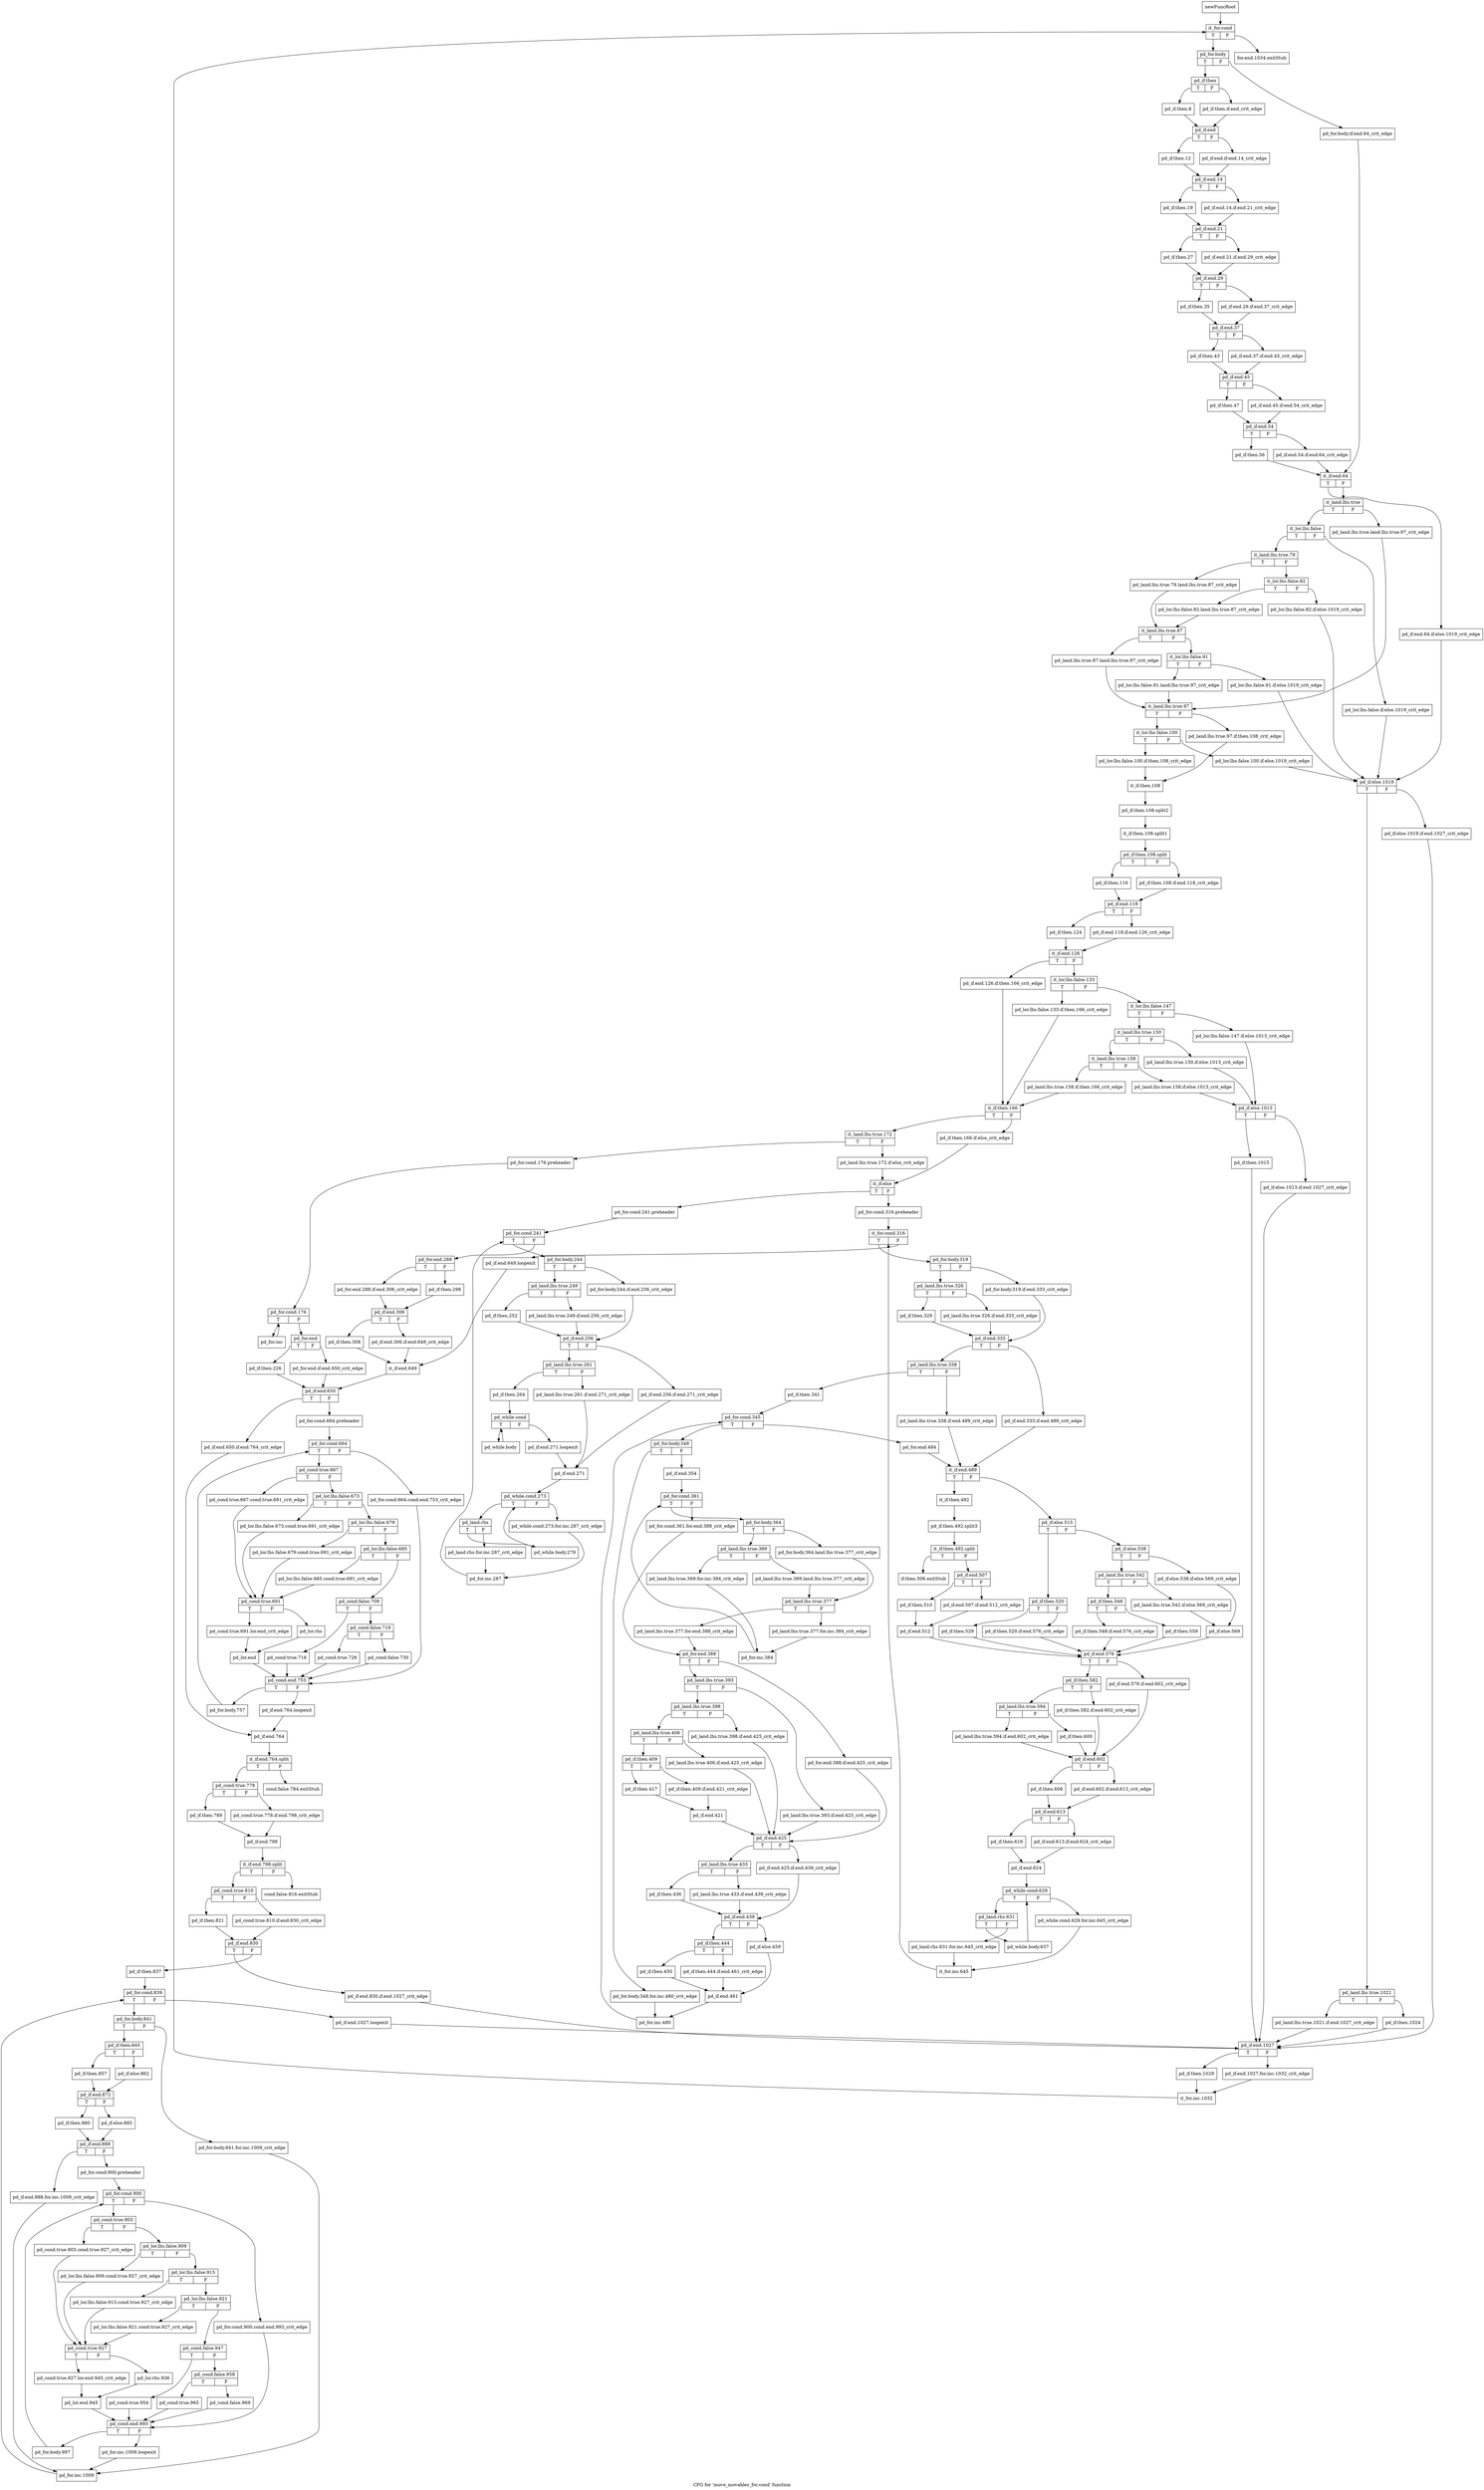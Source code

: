 digraph "CFG for 'move_movables_for.cond' function" {
	label="CFG for 'move_movables_for.cond' function";

	Node0xb57a230 [shape=record,label="{newFuncRoot}"];
	Node0xb57a230 -> Node0xb57d220;
	Node0xb57d0e0 [shape=record,label="{for.end.1034.exitStub}"];
	Node0xb57d130 [shape=record,label="{if.then.506.exitStub}"];
	Node0xb57d180 [shape=record,label="{cond.false.784.exitStub}"];
	Node0xb57d1d0 [shape=record,label="{cond.false.816.exitStub}"];
	Node0xb57d220 [shape=record,label="{it_for.cond|{<s0>T|<s1>F}}"];
	Node0xb57d220:s0 -> Node0xb57d270;
	Node0xb57d220:s1 -> Node0xb57d0e0;
	Node0xb57d270 [shape=record,label="{pd_for.body|{<s0>T|<s1>F}}"];
	Node0xb57d270:s0 -> Node0xb57d310;
	Node0xb57d270:s1 -> Node0xb57d2c0;
	Node0xb57d2c0 [shape=record,label="{pd_for.body.if.end.64_crit_edge}"];
	Node0xb57d2c0 -> Node0xb57da90;
	Node0xb57d310 [shape=record,label="{pd_if.then|{<s0>T|<s1>F}}"];
	Node0xb57d310:s0 -> Node0xb57d3b0;
	Node0xb57d310:s1 -> Node0xb57d360;
	Node0xb57d360 [shape=record,label="{pd_if.then.if.end_crit_edge}"];
	Node0xb57d360 -> Node0xb57d400;
	Node0xb57d3b0 [shape=record,label="{pd_if.then.8}"];
	Node0xb57d3b0 -> Node0xb57d400;
	Node0xb57d400 [shape=record,label="{pd_if.end|{<s0>T|<s1>F}}"];
	Node0xb57d400:s0 -> Node0xb57d4a0;
	Node0xb57d400:s1 -> Node0xb57d450;
	Node0xb57d450 [shape=record,label="{pd_if.end.if.end.14_crit_edge}"];
	Node0xb57d450 -> Node0xb57d4f0;
	Node0xb57d4a0 [shape=record,label="{pd_if.then.12}"];
	Node0xb57d4a0 -> Node0xb57d4f0;
	Node0xb57d4f0 [shape=record,label="{pd_if.end.14|{<s0>T|<s1>F}}"];
	Node0xb57d4f0:s0 -> Node0xb57d590;
	Node0xb57d4f0:s1 -> Node0xb57d540;
	Node0xb57d540 [shape=record,label="{pd_if.end.14.if.end.21_crit_edge}"];
	Node0xb57d540 -> Node0xb57d5e0;
	Node0xb57d590 [shape=record,label="{pd_if.then.19}"];
	Node0xb57d590 -> Node0xb57d5e0;
	Node0xb57d5e0 [shape=record,label="{pd_if.end.21|{<s0>T|<s1>F}}"];
	Node0xb57d5e0:s0 -> Node0xb57d680;
	Node0xb57d5e0:s1 -> Node0xb57d630;
	Node0xb57d630 [shape=record,label="{pd_if.end.21.if.end.29_crit_edge}"];
	Node0xb57d630 -> Node0xb57d6d0;
	Node0xb57d680 [shape=record,label="{pd_if.then.27}"];
	Node0xb57d680 -> Node0xb57d6d0;
	Node0xb57d6d0 [shape=record,label="{pd_if.end.29|{<s0>T|<s1>F}}"];
	Node0xb57d6d0:s0 -> Node0xb57d770;
	Node0xb57d6d0:s1 -> Node0xb57d720;
	Node0xb57d720 [shape=record,label="{pd_if.end.29.if.end.37_crit_edge}"];
	Node0xb57d720 -> Node0xb57d7c0;
	Node0xb57d770 [shape=record,label="{pd_if.then.35}"];
	Node0xb57d770 -> Node0xb57d7c0;
	Node0xb57d7c0 [shape=record,label="{pd_if.end.37|{<s0>T|<s1>F}}"];
	Node0xb57d7c0:s0 -> Node0xb57d860;
	Node0xb57d7c0:s1 -> Node0xb57d810;
	Node0xb57d810 [shape=record,label="{pd_if.end.37.if.end.45_crit_edge}"];
	Node0xb57d810 -> Node0xb57d8b0;
	Node0xb57d860 [shape=record,label="{pd_if.then.43}"];
	Node0xb57d860 -> Node0xb57d8b0;
	Node0xb57d8b0 [shape=record,label="{pd_if.end.45|{<s0>T|<s1>F}}"];
	Node0xb57d8b0:s0 -> Node0xb57d950;
	Node0xb57d8b0:s1 -> Node0xb57d900;
	Node0xb57d900 [shape=record,label="{pd_if.end.45.if.end.54_crit_edge}"];
	Node0xb57d900 -> Node0xb57d9a0;
	Node0xb57d950 [shape=record,label="{pd_if.then.47}"];
	Node0xb57d950 -> Node0xb57d9a0;
	Node0xb57d9a0 [shape=record,label="{pd_if.end.54|{<s0>T|<s1>F}}"];
	Node0xb57d9a0:s0 -> Node0xb57da40;
	Node0xb57d9a0:s1 -> Node0xb57d9f0;
	Node0xb57d9f0 [shape=record,label="{pd_if.end.54.if.end.64_crit_edge}"];
	Node0xb57d9f0 -> Node0xb57da90;
	Node0xb57da40 [shape=record,label="{pd_if.then.56}"];
	Node0xb57da40 -> Node0xb57da90;
	Node0xb57da90 [shape=record,label="{it_if.end.64|{<s0>T|<s1>F}}"];
	Node0xb57da90:s0 -> Node0xb582680;
	Node0xb57da90:s1 -> Node0xb57dae0;
	Node0xb57dae0 [shape=record,label="{it_land.lhs.true|{<s0>T|<s1>F}}"];
	Node0xb57dae0:s0 -> Node0xb57db80;
	Node0xb57dae0:s1 -> Node0xb57db30;
	Node0xb57db30 [shape=record,label="{pd_land.lhs.true.land.lhs.true.97_crit_edge}"];
	Node0xb57db30 -> Node0xb57df40;
	Node0xb57db80 [shape=record,label="{it_lor.lhs.false|{<s0>T|<s1>F}}"];
	Node0xb57db80:s0 -> Node0xb57dc20;
	Node0xb57db80:s1 -> Node0xb57dbd0;
	Node0xb57dbd0 [shape=record,label="{pd_lor.lhs.false.if.else.1019_crit_edge}"];
	Node0xb57dbd0 -> Node0xb5826d0;
	Node0xb57dc20 [shape=record,label="{it_land.lhs.true.79|{<s0>T|<s1>F}}"];
	Node0xb57dc20:s0 -> Node0xb57dd60;
	Node0xb57dc20:s1 -> Node0xb57dc70;
	Node0xb57dc70 [shape=record,label="{it_lor.lhs.false.82|{<s0>T|<s1>F}}"];
	Node0xb57dc70:s0 -> Node0xb57dd10;
	Node0xb57dc70:s1 -> Node0xb57dcc0;
	Node0xb57dcc0 [shape=record,label="{pd_lor.lhs.false.82.if.else.1019_crit_edge}"];
	Node0xb57dcc0 -> Node0xb5826d0;
	Node0xb57dd10 [shape=record,label="{pd_lor.lhs.false.82.land.lhs.true.87_crit_edge}"];
	Node0xb57dd10 -> Node0xb57ddb0;
	Node0xb57dd60 [shape=record,label="{pd_land.lhs.true.79.land.lhs.true.87_crit_edge}"];
	Node0xb57dd60 -> Node0xb57ddb0;
	Node0xb57ddb0 [shape=record,label="{it_land.lhs.true.87|{<s0>T|<s1>F}}"];
	Node0xb57ddb0:s0 -> Node0xb57def0;
	Node0xb57ddb0:s1 -> Node0xb57de00;
	Node0xb57de00 [shape=record,label="{it_lor.lhs.false.91|{<s0>T|<s1>F}}"];
	Node0xb57de00:s0 -> Node0xb57dea0;
	Node0xb57de00:s1 -> Node0xb57de50;
	Node0xb57de50 [shape=record,label="{pd_lor.lhs.false.91.if.else.1019_crit_edge}"];
	Node0xb57de50 -> Node0xb5826d0;
	Node0xb57dea0 [shape=record,label="{pd_lor.lhs.false.91.land.lhs.true.97_crit_edge}"];
	Node0xb57dea0 -> Node0xb57df40;
	Node0xb57def0 [shape=record,label="{pd_land.lhs.true.87.land.lhs.true.97_crit_edge}"];
	Node0xb57def0 -> Node0xb57df40;
	Node0xb57df40 [shape=record,label="{it_land.lhs.true.97|{<s0>T|<s1>F}}"];
	Node0xb57df40:s0 -> Node0xb57dfe0;
	Node0xb57df40:s1 -> Node0xb57df90;
	Node0xb57df90 [shape=record,label="{pd_land.lhs.true.97.if.then.108_crit_edge}"];
	Node0xb57df90 -> Node0xb57e0d0;
	Node0xb57dfe0 [shape=record,label="{it_lor.lhs.false.100|{<s0>T|<s1>F}}"];
	Node0xb57dfe0:s0 -> Node0xb57e080;
	Node0xb57dfe0:s1 -> Node0xb57e030;
	Node0xb57e030 [shape=record,label="{pd_lor.lhs.false.100.if.else.1019_crit_edge}"];
	Node0xb57e030 -> Node0xb5826d0;
	Node0xb57e080 [shape=record,label="{pd_lor.lhs.false.100.if.then.108_crit_edge}"];
	Node0xb57e080 -> Node0xb57e0d0;
	Node0xb57e0d0 [shape=record,label="{it_if.then.108}"];
	Node0xb57e0d0 -> Node0xf9f3f00;
	Node0xf9f3f00 [shape=record,label="{pd_if.then.108.split2}"];
	Node0xf9f3f00 -> Node0xf9f38e0;
	Node0xf9f38e0 [shape=record,label="{it_if.then.108.split1}"];
	Node0xf9f38e0 -> Node0xf9f9280;
	Node0xf9f9280 [shape=record,label="{pd_if.then.108.split|{<s0>T|<s1>F}}"];
	Node0xf9f9280:s0 -> Node0xb57e170;
	Node0xf9f9280:s1 -> Node0xb57e120;
	Node0xb57e120 [shape=record,label="{pd_if.then.108.if.end.118_crit_edge}"];
	Node0xb57e120 -> Node0xb57e1c0;
	Node0xb57e170 [shape=record,label="{pd_if.then.116}"];
	Node0xb57e170 -> Node0xb57e1c0;
	Node0xb57e1c0 [shape=record,label="{pd_if.end.118|{<s0>T|<s1>F}}"];
	Node0xb57e1c0:s0 -> Node0xb57e260;
	Node0xb57e1c0:s1 -> Node0xb57e210;
	Node0xb57e210 [shape=record,label="{pd_if.end.118.if.end.126_crit_edge}"];
	Node0xb57e210 -> Node0xb57e2b0;
	Node0xb57e260 [shape=record,label="{pd_if.then.124}"];
	Node0xb57e260 -> Node0xb57e2b0;
	Node0xb57e2b0 [shape=record,label="{it_if.end.126|{<s0>T|<s1>F}}"];
	Node0xb57e2b0:s0 -> Node0xb57e6c0;
	Node0xb57e2b0:s1 -> Node0xb57e300;
	Node0xb57e300 [shape=record,label="{it_lor.lhs.false.133|{<s0>T|<s1>F}}"];
	Node0xb57e300:s0 -> Node0xb57e670;
	Node0xb57e300:s1 -> Node0xb57e350;
	Node0xb57e350 [shape=record,label="{it_lor.lhs.false.147|{<s0>T|<s1>F}}"];
	Node0xb57e350:s0 -> Node0xb57e3f0;
	Node0xb57e350:s1 -> Node0xb57e3a0;
	Node0xb57e3a0 [shape=record,label="{pd_lor.lhs.false.147.if.else.1013_crit_edge}"];
	Node0xb57e3a0 -> Node0xb57e530;
	Node0xb57e3f0 [shape=record,label="{it_land.lhs.true.150|{<s0>T|<s1>F}}"];
	Node0xb57e3f0:s0 -> Node0xb57e490;
	Node0xb57e3f0:s1 -> Node0xb57e440;
	Node0xb57e440 [shape=record,label="{pd_land.lhs.true.150.if.else.1013_crit_edge}"];
	Node0xb57e440 -> Node0xb57e530;
	Node0xb57e490 [shape=record,label="{it_land.lhs.true.158|{<s0>T|<s1>F}}"];
	Node0xb57e490:s0 -> Node0xb57e620;
	Node0xb57e490:s1 -> Node0xb57e4e0;
	Node0xb57e4e0 [shape=record,label="{pd_land.lhs.true.158.if.else.1013_crit_edge}"];
	Node0xb57e4e0 -> Node0xb57e530;
	Node0xb57e530 [shape=record,label="{pd_if.else.1013|{<s0>T|<s1>F}}"];
	Node0xb57e530:s0 -> Node0xb57e5d0;
	Node0xb57e530:s1 -> Node0xb57e580;
	Node0xb57e580 [shape=record,label="{pd_if.else.1013.if.end.1027_crit_edge}"];
	Node0xb57e580 -> Node0xb582860;
	Node0xb57e5d0 [shape=record,label="{pd_if.then.1015}"];
	Node0xb57e5d0 -> Node0xb582860;
	Node0xb57e620 [shape=record,label="{pd_land.lhs.true.158.if.then.166_crit_edge}"];
	Node0xb57e620 -> Node0xb57e710;
	Node0xb57e670 [shape=record,label="{pd_lor.lhs.false.133.if.then.166_crit_edge}"];
	Node0xb57e670 -> Node0xb57e710;
	Node0xb57e6c0 [shape=record,label="{pd_if.end.126.if.then.166_crit_edge}"];
	Node0xb57e6c0 -> Node0xb57e710;
	Node0xb57e710 [shape=record,label="{it_if.then.166|{<s0>T|<s1>F}}"];
	Node0xb57e710:s0 -> Node0xb57e7b0;
	Node0xb57e710:s1 -> Node0xb57e760;
	Node0xb57e760 [shape=record,label="{pd_if.then.166.if.else_crit_edge}"];
	Node0xb57e760 -> Node0xb57e850;
	Node0xb57e7b0 [shape=record,label="{it_land.lhs.true.172|{<s0>T|<s1>F}}"];
	Node0xb57e7b0:s0 -> Node0xb580e20;
	Node0xb57e7b0:s1 -> Node0xb57e800;
	Node0xb57e800 [shape=record,label="{pd_land.lhs.true.172.if.else_crit_edge}"];
	Node0xb57e800 -> Node0xb57e850;
	Node0xb57e850 [shape=record,label="{it_if.else|{<s0>T|<s1>F}}"];
	Node0xb57e850:s0 -> Node0xb580510;
	Node0xb57e850:s1 -> Node0xb57e8a0;
	Node0xb57e8a0 [shape=record,label="{pd_for.cond.316.preheader}"];
	Node0xb57e8a0 -> Node0xb57e8f0;
	Node0xb57e8f0 [shape=record,label="{it_for.cond.316|{<s0>T|<s1>F}}"];
	Node0xb57e8f0:s0 -> Node0xb57e990;
	Node0xb57e8f0:s1 -> Node0xb57e940;
	Node0xb57e940 [shape=record,label="{pd_if.end.649.loopexit}"];
	Node0xb57e940 -> Node0xb580790;
	Node0xb57e990 [shape=record,label="{pd_for.body.319|{<s0>T|<s1>F}}"];
	Node0xb57e990:s0 -> Node0xb57ea30;
	Node0xb57e990:s1 -> Node0xb57e9e0;
	Node0xb57e9e0 [shape=record,label="{pd_for.body.319.if.end.333_crit_edge}"];
	Node0xb57e9e0 -> Node0xb57eb20;
	Node0xb57ea30 [shape=record,label="{pd_land.lhs.true.326|{<s0>T|<s1>F}}"];
	Node0xb57ea30:s0 -> Node0xb57ead0;
	Node0xb57ea30:s1 -> Node0xb57ea80;
	Node0xb57ea80 [shape=record,label="{pd_land.lhs.true.326.if.end.333_crit_edge}"];
	Node0xb57ea80 -> Node0xb57eb20;
	Node0xb57ead0 [shape=record,label="{pd_if.then.329}"];
	Node0xb57ead0 -> Node0xb57eb20;
	Node0xb57eb20 [shape=record,label="{pd_if.end.333|{<s0>T|<s1>F}}"];
	Node0xb57eb20:s0 -> Node0xb57ebc0;
	Node0xb57eb20:s1 -> Node0xb57eb70;
	Node0xb57eb70 [shape=record,label="{pd_if.end.333.if.end.489_crit_edge}"];
	Node0xb57eb70 -> Node0xb57ed50;
	Node0xb57ebc0 [shape=record,label="{pd_land.lhs.true.338|{<s0>T|<s1>F}}"];
	Node0xb57ebc0:s0 -> Node0xb57ec60;
	Node0xb57ebc0:s1 -> Node0xb57ec10;
	Node0xb57ec10 [shape=record,label="{pd_land.lhs.true.338.if.end.489_crit_edge}"];
	Node0xb57ec10 -> Node0xb57ed50;
	Node0xb57ec60 [shape=record,label="{pd_if.then.341}"];
	Node0xb57ec60 -> Node0xb57ecb0;
	Node0xb57ecb0 [shape=record,label="{pd_for.cond.345|{<s0>T|<s1>F}}"];
	Node0xb57ecb0:s0 -> Node0xb57f930;
	Node0xb57ecb0:s1 -> Node0xb57ed00;
	Node0xb57ed00 [shape=record,label="{pd_for.end.484}"];
	Node0xb57ed00 -> Node0xb57ed50;
	Node0xb57ed50 [shape=record,label="{it_if.end.489|{<s0>T|<s1>F}}"];
	Node0xb57ed50:s0 -> Node0xb57f160;
	Node0xb57ed50:s1 -> Node0xb57eda0;
	Node0xb57eda0 [shape=record,label="{pd_if.else.515|{<s0>T|<s1>F}}"];
	Node0xb57eda0:s0 -> Node0xb57f070;
	Node0xb57eda0:s1 -> Node0xb57edf0;
	Node0xb57edf0 [shape=record,label="{pd_if.else.538|{<s0>T|<s1>F}}"];
	Node0xb57edf0:s0 -> Node0xb57ee90;
	Node0xb57edf0:s1 -> Node0xb57ee40;
	Node0xb57ee40 [shape=record,label="{pd_if.else.538.if.else.569_crit_edge}"];
	Node0xb57ee40 -> Node0xb57ef30;
	Node0xb57ee90 [shape=record,label="{pd_land.lhs.true.542|{<s0>T|<s1>F}}"];
	Node0xb57ee90:s0 -> Node0xb57ef80;
	Node0xb57ee90:s1 -> Node0xb57eee0;
	Node0xb57eee0 [shape=record,label="{pd_land.lhs.true.542.if.else.569_crit_edge}"];
	Node0xb57eee0 -> Node0xb57ef30;
	Node0xb57ef30 [shape=record,label="{pd_if.else.569}"];
	Node0xb57ef30 -> Node0xb57f2f0;
	Node0xb57ef80 [shape=record,label="{pd_if.then.548|{<s0>T|<s1>F}}"];
	Node0xb57ef80:s0 -> Node0xb57f020;
	Node0xb57ef80:s1 -> Node0xb57efd0;
	Node0xb57efd0 [shape=record,label="{pd_if.then.559}"];
	Node0xb57efd0 -> Node0xb57f2f0;
	Node0xb57f020 [shape=record,label="{pd_if.then.548.if.end.576_crit_edge}"];
	Node0xb57f020 -> Node0xb57f2f0;
	Node0xb57f070 [shape=record,label="{pd_if.then.520|{<s0>T|<s1>F}}"];
	Node0xb57f070:s0 -> Node0xb57f110;
	Node0xb57f070:s1 -> Node0xb57f0c0;
	Node0xb57f0c0 [shape=record,label="{pd_if.then.520.if.end.576_crit_edge}"];
	Node0xb57f0c0 -> Node0xb57f2f0;
	Node0xb57f110 [shape=record,label="{pd_if.then.529}"];
	Node0xb57f110 -> Node0xb57f2f0;
	Node0xb57f160 [shape=record,label="{it_if.then.492}"];
	Node0xb57f160 -> Node0xf9f28d0;
	Node0xf9f28d0 [shape=record,label="{pd_if.then.492.split3}"];
	Node0xf9f28d0 -> Node0xf9f37e0;
	Node0xf9f37e0 [shape=record,label="{it_if.then.492.split|{<s0>T|<s1>F}}"];
	Node0xf9f37e0:s0 -> Node0xb57d130;
	Node0xf9f37e0:s1 -> Node0xb57f1b0;
	Node0xb57f1b0 [shape=record,label="{pd_if.end.507|{<s0>T|<s1>F}}"];
	Node0xb57f1b0:s0 -> Node0xb57f250;
	Node0xb57f1b0:s1 -> Node0xb57f200;
	Node0xb57f200 [shape=record,label="{pd_if.end.507.if.end.512_crit_edge}"];
	Node0xb57f200 -> Node0xb57f2a0;
	Node0xb57f250 [shape=record,label="{pd_if.then.510}"];
	Node0xb57f250 -> Node0xb57f2a0;
	Node0xb57f2a0 [shape=record,label="{pd_if.end.512}"];
	Node0xb57f2a0 -> Node0xb57f2f0;
	Node0xb57f2f0 [shape=record,label="{pd_if.end.576|{<s0>T|<s1>F}}"];
	Node0xb57f2f0:s0 -> Node0xb57f390;
	Node0xb57f2f0:s1 -> Node0xb57f340;
	Node0xb57f340 [shape=record,label="{pd_if.end.576.if.end.602_crit_edge}"];
	Node0xb57f340 -> Node0xb57f520;
	Node0xb57f390 [shape=record,label="{pd_if.then.582|{<s0>T|<s1>F}}"];
	Node0xb57f390:s0 -> Node0xb57f430;
	Node0xb57f390:s1 -> Node0xb57f3e0;
	Node0xb57f3e0 [shape=record,label="{pd_if.then.582.if.end.602_crit_edge}"];
	Node0xb57f3e0 -> Node0xb57f520;
	Node0xb57f430 [shape=record,label="{pd_land.lhs.true.594|{<s0>T|<s1>F}}"];
	Node0xb57f430:s0 -> Node0xb57f4d0;
	Node0xb57f430:s1 -> Node0xb57f480;
	Node0xb57f480 [shape=record,label="{pd_if.then.600}"];
	Node0xb57f480 -> Node0xb57f520;
	Node0xb57f4d0 [shape=record,label="{pd_land.lhs.true.594.if.end.602_crit_edge}"];
	Node0xb57f4d0 -> Node0xb57f520;
	Node0xb57f520 [shape=record,label="{pd_if.end.602|{<s0>T|<s1>F}}"];
	Node0xb57f520:s0 -> Node0xb57f5c0;
	Node0xb57f520:s1 -> Node0xb57f570;
	Node0xb57f570 [shape=record,label="{pd_if.end.602.if.end.613_crit_edge}"];
	Node0xb57f570 -> Node0xb57f610;
	Node0xb57f5c0 [shape=record,label="{pd_if.then.608}"];
	Node0xb57f5c0 -> Node0xb57f610;
	Node0xb57f610 [shape=record,label="{pd_if.end.613|{<s0>T|<s1>F}}"];
	Node0xb57f610:s0 -> Node0xb57f6b0;
	Node0xb57f610:s1 -> Node0xb57f660;
	Node0xb57f660 [shape=record,label="{pd_if.end.613.if.end.624_crit_edge}"];
	Node0xb57f660 -> Node0xb57f700;
	Node0xb57f6b0 [shape=record,label="{pd_if.then.616}"];
	Node0xb57f6b0 -> Node0xb57f700;
	Node0xb57f700 [shape=record,label="{pd_if.end.624}"];
	Node0xb57f700 -> Node0xb57f750;
	Node0xb57f750 [shape=record,label="{pd_while.cond.629|{<s0>T|<s1>F}}"];
	Node0xb57f750:s0 -> Node0xb57f7f0;
	Node0xb57f750:s1 -> Node0xb57f7a0;
	Node0xb57f7a0 [shape=record,label="{pd_while.cond.629.for.inc.645_crit_edge}"];
	Node0xb57f7a0 -> Node0xb57f890;
	Node0xb57f7f0 [shape=record,label="{pd_land.rhs.631|{<s0>T|<s1>F}}"];
	Node0xb57f7f0:s0 -> Node0xb57f8e0;
	Node0xb57f7f0:s1 -> Node0xb57f840;
	Node0xb57f840 [shape=record,label="{pd_land.rhs.631.for.inc.645_crit_edge}"];
	Node0xb57f840 -> Node0xb57f890;
	Node0xb57f890 [shape=record,label="{it_for.inc.645}"];
	Node0xb57f890 -> Node0xb57e8f0;
	Node0xb57f8e0 [shape=record,label="{pd_while.body.637}"];
	Node0xb57f8e0 -> Node0xb57f750;
	Node0xb57f930 [shape=record,label="{pd_for.body.348|{<s0>T|<s1>F}}"];
	Node0xb57f930:s0 -> Node0xb580470;
	Node0xb57f930:s1 -> Node0xb57f980;
	Node0xb57f980 [shape=record,label="{pd_if.end.354}"];
	Node0xb57f980 -> Node0xb57f9d0;
	Node0xb57f9d0 [shape=record,label="{pd_for.cond.361|{<s0>T|<s1>F}}"];
	Node0xb57f9d0:s0 -> Node0xb57fa70;
	Node0xb57f9d0:s1 -> Node0xb57fa20;
	Node0xb57fa20 [shape=record,label="{pd_for.cond.361.for.end.388_crit_edge}"];
	Node0xb57fa20 -> Node0xb57fca0;
	Node0xb57fa70 [shape=record,label="{pd_for.body.364|{<s0>T|<s1>F}}"];
	Node0xb57fa70:s0 -> Node0xb57fb10;
	Node0xb57fa70:s1 -> Node0xb57fac0;
	Node0xb57fac0 [shape=record,label="{pd_for.body.364.land.lhs.true.377_crit_edge}"];
	Node0xb57fac0 -> Node0xb57fbb0;
	Node0xb57fb10 [shape=record,label="{pd_land.lhs.true.369|{<s0>T|<s1>F}}"];
	Node0xb57fb10:s0 -> Node0xb5803d0;
	Node0xb57fb10:s1 -> Node0xb57fb60;
	Node0xb57fb60 [shape=record,label="{pd_land.lhs.true.369.land.lhs.true.377_crit_edge}"];
	Node0xb57fb60 -> Node0xb57fbb0;
	Node0xb57fbb0 [shape=record,label="{pd_land.lhs.true.377|{<s0>T|<s1>F}}"];
	Node0xb57fbb0:s0 -> Node0xb57fc50;
	Node0xb57fbb0:s1 -> Node0xb57fc00;
	Node0xb57fc00 [shape=record,label="{pd_land.lhs.true.377.for.inc.384_crit_edge}"];
	Node0xb57fc00 -> Node0xb580420;
	Node0xb57fc50 [shape=record,label="{pd_land.lhs.true.377.for.end.388_crit_edge}"];
	Node0xb57fc50 -> Node0xb57fca0;
	Node0xb57fca0 [shape=record,label="{pd_for.end.388|{<s0>T|<s1>F}}"];
	Node0xb57fca0:s0 -> Node0xb57fd40;
	Node0xb57fca0:s1 -> Node0xb57fcf0;
	Node0xb57fcf0 [shape=record,label="{pd_for.end.388.if.end.425_crit_edge}"];
	Node0xb57fcf0 -> Node0xb580060;
	Node0xb57fd40 [shape=record,label="{pd_land.lhs.true.393|{<s0>T|<s1>F}}"];
	Node0xb57fd40:s0 -> Node0xb57fde0;
	Node0xb57fd40:s1 -> Node0xb57fd90;
	Node0xb57fd90 [shape=record,label="{pd_land.lhs.true.393.if.end.425_crit_edge}"];
	Node0xb57fd90 -> Node0xb580060;
	Node0xb57fde0 [shape=record,label="{pd_land.lhs.true.398|{<s0>T|<s1>F}}"];
	Node0xb57fde0:s0 -> Node0xb57fe80;
	Node0xb57fde0:s1 -> Node0xb57fe30;
	Node0xb57fe30 [shape=record,label="{pd_land.lhs.true.398.if.end.425_crit_edge}"];
	Node0xb57fe30 -> Node0xb580060;
	Node0xb57fe80 [shape=record,label="{pd_land.lhs.true.406|{<s0>T|<s1>F}}"];
	Node0xb57fe80:s0 -> Node0xb57ff20;
	Node0xb57fe80:s1 -> Node0xb57fed0;
	Node0xb57fed0 [shape=record,label="{pd_land.lhs.true.406.if.end.425_crit_edge}"];
	Node0xb57fed0 -> Node0xb580060;
	Node0xb57ff20 [shape=record,label="{pd_if.then.409|{<s0>T|<s1>F}}"];
	Node0xb57ff20:s0 -> Node0xb57ffc0;
	Node0xb57ff20:s1 -> Node0xb57ff70;
	Node0xb57ff70 [shape=record,label="{pd_if.then.409.if.end.421_crit_edge}"];
	Node0xb57ff70 -> Node0xb580010;
	Node0xb57ffc0 [shape=record,label="{pd_if.then.417}"];
	Node0xb57ffc0 -> Node0xb580010;
	Node0xb580010 [shape=record,label="{pd_if.end.421}"];
	Node0xb580010 -> Node0xb580060;
	Node0xb580060 [shape=record,label="{pd_if.end.425|{<s0>T|<s1>F}}"];
	Node0xb580060:s0 -> Node0xb580100;
	Node0xb580060:s1 -> Node0xb5800b0;
	Node0xb5800b0 [shape=record,label="{pd_if.end.425.if.end.439_crit_edge}"];
	Node0xb5800b0 -> Node0xb5801f0;
	Node0xb580100 [shape=record,label="{pd_land.lhs.true.433|{<s0>T|<s1>F}}"];
	Node0xb580100:s0 -> Node0xb5801a0;
	Node0xb580100:s1 -> Node0xb580150;
	Node0xb580150 [shape=record,label="{pd_land.lhs.true.433.if.end.439_crit_edge}"];
	Node0xb580150 -> Node0xb5801f0;
	Node0xb5801a0 [shape=record,label="{pd_if.then.436}"];
	Node0xb5801a0 -> Node0xb5801f0;
	Node0xb5801f0 [shape=record,label="{pd_if.end.439|{<s0>T|<s1>F}}"];
	Node0xb5801f0:s0 -> Node0xb580290;
	Node0xb5801f0:s1 -> Node0xb580240;
	Node0xb580240 [shape=record,label="{pd_if.else.459}"];
	Node0xb580240 -> Node0xb580380;
	Node0xb580290 [shape=record,label="{pd_if.then.444|{<s0>T|<s1>F}}"];
	Node0xb580290:s0 -> Node0xb580330;
	Node0xb580290:s1 -> Node0xb5802e0;
	Node0xb5802e0 [shape=record,label="{pd_if.then.444.if.end.461_crit_edge}"];
	Node0xb5802e0 -> Node0xb580380;
	Node0xb580330 [shape=record,label="{pd_if.then.450}"];
	Node0xb580330 -> Node0xb580380;
	Node0xb580380 [shape=record,label="{pd_if.end.461}"];
	Node0xb580380 -> Node0xb5804c0;
	Node0xb5803d0 [shape=record,label="{pd_land.lhs.true.369.for.inc.384_crit_edge}"];
	Node0xb5803d0 -> Node0xb580420;
	Node0xb580420 [shape=record,label="{pd_for.inc.384}"];
	Node0xb580420 -> Node0xb57f9d0;
	Node0xb580470 [shape=record,label="{pd_for.body.348.for.inc.480_crit_edge}"];
	Node0xb580470 -> Node0xb5804c0;
	Node0xb5804c0 [shape=record,label="{pd_for.inc.480}"];
	Node0xb5804c0 -> Node0xb57ecb0;
	Node0xb580510 [shape=record,label="{pd_for.cond.241.preheader}"];
	Node0xb580510 -> Node0xb580560;
	Node0xb580560 [shape=record,label="{pd_for.cond.241|{<s0>T|<s1>F}}"];
	Node0xb580560:s0 -> Node0xb5807e0;
	Node0xb580560:s1 -> Node0xb5805b0;
	Node0xb5805b0 [shape=record,label="{pd_for.end.288|{<s0>T|<s1>F}}"];
	Node0xb5805b0:s0 -> Node0xb580650;
	Node0xb5805b0:s1 -> Node0xb580600;
	Node0xb580600 [shape=record,label="{pd_if.then.298}"];
	Node0xb580600 -> Node0xb5806a0;
	Node0xb580650 [shape=record,label="{pd_for.end.288.if.end.306_crit_edge}"];
	Node0xb580650 -> Node0xb5806a0;
	Node0xb5806a0 [shape=record,label="{pd_if.end.306|{<s0>T|<s1>F}}"];
	Node0xb5806a0:s0 -> Node0xb580740;
	Node0xb5806a0:s1 -> Node0xb5806f0;
	Node0xb5806f0 [shape=record,label="{pd_if.end.306.if.end.649_crit_edge}"];
	Node0xb5806f0 -> Node0xb580790;
	Node0xb580740 [shape=record,label="{pd_if.then.308}"];
	Node0xb580740 -> Node0xb580790;
	Node0xb580790 [shape=record,label="{it_if.end.649}"];
	Node0xb580790 -> Node0xb580fb0;
	Node0xb5807e0 [shape=record,label="{pd_for.body.244|{<s0>T|<s1>F}}"];
	Node0xb5807e0:s0 -> Node0xb580880;
	Node0xb5807e0:s1 -> Node0xb580830;
	Node0xb580830 [shape=record,label="{pd_for.body.244.if.end.256_crit_edge}"];
	Node0xb580830 -> Node0xb580970;
	Node0xb580880 [shape=record,label="{pd_land.lhs.true.249|{<s0>T|<s1>F}}"];
	Node0xb580880:s0 -> Node0xb580920;
	Node0xb580880:s1 -> Node0xb5808d0;
	Node0xb5808d0 [shape=record,label="{pd_land.lhs.true.249.if.end.256_crit_edge}"];
	Node0xb5808d0 -> Node0xb580970;
	Node0xb580920 [shape=record,label="{pd_if.then.252}"];
	Node0xb580920 -> Node0xb580970;
	Node0xb580970 [shape=record,label="{pd_if.end.256|{<s0>T|<s1>F}}"];
	Node0xb580970:s0 -> Node0xb580a10;
	Node0xb580970:s1 -> Node0xb5809c0;
	Node0xb5809c0 [shape=record,label="{pd_if.end.256.if.end.271_crit_edge}"];
	Node0xb5809c0 -> Node0xb580ba0;
	Node0xb580a10 [shape=record,label="{pd_land.lhs.true.261|{<s0>T|<s1>F}}"];
	Node0xb580a10:s0 -> Node0xb580ab0;
	Node0xb580a10:s1 -> Node0xb580a60;
	Node0xb580a60 [shape=record,label="{pd_land.lhs.true.261.if.end.271_crit_edge}"];
	Node0xb580a60 -> Node0xb580ba0;
	Node0xb580ab0 [shape=record,label="{pd_if.then.264}"];
	Node0xb580ab0 -> Node0xb580b00;
	Node0xb580b00 [shape=record,label="{pd_while.cond|{<s0>T|<s1>F}}"];
	Node0xb580b00:s0 -> Node0xb580dd0;
	Node0xb580b00:s1 -> Node0xb580b50;
	Node0xb580b50 [shape=record,label="{pd_if.end.271.loopexit}"];
	Node0xb580b50 -> Node0xb580ba0;
	Node0xb580ba0 [shape=record,label="{pd_if.end.271}"];
	Node0xb580ba0 -> Node0xb580bf0;
	Node0xb580bf0 [shape=record,label="{pd_while.cond.273|{<s0>T|<s1>F}}"];
	Node0xb580bf0:s0 -> Node0xb580c90;
	Node0xb580bf0:s1 -> Node0xb580c40;
	Node0xb580c40 [shape=record,label="{pd_while.cond.273.for.inc.287_crit_edge}"];
	Node0xb580c40 -> Node0xb580d30;
	Node0xb580c90 [shape=record,label="{pd_land.rhs|{<s0>T|<s1>F}}"];
	Node0xb580c90:s0 -> Node0xb580d80;
	Node0xb580c90:s1 -> Node0xb580ce0;
	Node0xb580ce0 [shape=record,label="{pd_land.rhs.for.inc.287_crit_edge}"];
	Node0xb580ce0 -> Node0xb580d30;
	Node0xb580d30 [shape=record,label="{pd_for.inc.287}"];
	Node0xb580d30 -> Node0xb580560;
	Node0xb580d80 [shape=record,label="{pd_while.body.279}"];
	Node0xb580d80 -> Node0xb580bf0;
	Node0xb580dd0 [shape=record,label="{pd_while.body}"];
	Node0xb580dd0 -> Node0xb580b00;
	Node0xb580e20 [shape=record,label="{pd_for.cond.176.preheader}"];
	Node0xb580e20 -> Node0xb580e70;
	Node0xb580e70 [shape=record,label="{pd_for.cond.176|{<s0>T|<s1>F}}"];
	Node0xb580e70:s0 -> Node0xb582630;
	Node0xb580e70:s1 -> Node0xb580ec0;
	Node0xb580ec0 [shape=record,label="{pd_for.end|{<s0>T|<s1>F}}"];
	Node0xb580ec0:s0 -> Node0xb580f60;
	Node0xb580ec0:s1 -> Node0xb580f10;
	Node0xb580f10 [shape=record,label="{pd_for.end.if.end.650_crit_edge}"];
	Node0xb580f10 -> Node0xb580fb0;
	Node0xb580f60 [shape=record,label="{pd_if.then.226}"];
	Node0xb580f60 -> Node0xb580fb0;
	Node0xb580fb0 [shape=record,label="{pd_if.end.650|{<s0>T|<s1>F}}"];
	Node0xb580fb0:s0 -> Node0xb581730;
	Node0xb580fb0:s1 -> Node0xb581000;
	Node0xb581000 [shape=record,label="{pd_for.cond.664.preheader}"];
	Node0xb581000 -> Node0xb581050;
	Node0xb581050 [shape=record,label="{pd_for.cond.664|{<s0>T|<s1>F}}"];
	Node0xb581050:s0 -> Node0xb5810f0;
	Node0xb581050:s1 -> Node0xb5810a0;
	Node0xb5810a0 [shape=record,label="{pd_for.cond.664.cond.end.753_crit_edge}"];
	Node0xb5810a0 -> Node0xb581640;
	Node0xb5810f0 [shape=record,label="{pd_cond.true.667|{<s0>T|<s1>F}}"];
	Node0xb5810f0:s0 -> Node0xb5814b0;
	Node0xb5810f0:s1 -> Node0xb581140;
	Node0xb581140 [shape=record,label="{pd_lor.lhs.false.673|{<s0>T|<s1>F}}"];
	Node0xb581140:s0 -> Node0xb581460;
	Node0xb581140:s1 -> Node0xb581190;
	Node0xb581190 [shape=record,label="{pd_lor.lhs.false.679|{<s0>T|<s1>F}}"];
	Node0xb581190:s0 -> Node0xb581410;
	Node0xb581190:s1 -> Node0xb5811e0;
	Node0xb5811e0 [shape=record,label="{pd_lor.lhs.false.685|{<s0>T|<s1>F}}"];
	Node0xb5811e0:s0 -> Node0xb5813c0;
	Node0xb5811e0:s1 -> Node0xb581230;
	Node0xb581230 [shape=record,label="{pd_cond.false.709|{<s0>T|<s1>F}}"];
	Node0xb581230:s0 -> Node0xb581370;
	Node0xb581230:s1 -> Node0xb581280;
	Node0xb581280 [shape=record,label="{pd_cond.false.719|{<s0>T|<s1>F}}"];
	Node0xb581280:s0 -> Node0xb581320;
	Node0xb581280:s1 -> Node0xb5812d0;
	Node0xb5812d0 [shape=record,label="{pd_cond.false.730}"];
	Node0xb5812d0 -> Node0xb581640;
	Node0xb581320 [shape=record,label="{pd_cond.true.726}"];
	Node0xb581320 -> Node0xb581640;
	Node0xb581370 [shape=record,label="{pd_cond.true.716}"];
	Node0xb581370 -> Node0xb581640;
	Node0xb5813c0 [shape=record,label="{pd_lor.lhs.false.685.cond.true.691_crit_edge}"];
	Node0xb5813c0 -> Node0xb581500;
	Node0xb581410 [shape=record,label="{pd_lor.lhs.false.679.cond.true.691_crit_edge}"];
	Node0xb581410 -> Node0xb581500;
	Node0xb581460 [shape=record,label="{pd_lor.lhs.false.673.cond.true.691_crit_edge}"];
	Node0xb581460 -> Node0xb581500;
	Node0xb5814b0 [shape=record,label="{pd_cond.true.667.cond.true.691_crit_edge}"];
	Node0xb5814b0 -> Node0xb581500;
	Node0xb581500 [shape=record,label="{pd_cond.true.691|{<s0>T|<s1>F}}"];
	Node0xb581500:s0 -> Node0xb5815a0;
	Node0xb581500:s1 -> Node0xb581550;
	Node0xb581550 [shape=record,label="{pd_lor.rhs}"];
	Node0xb581550 -> Node0xb5815f0;
	Node0xb5815a0 [shape=record,label="{pd_cond.true.691.lor.end_crit_edge}"];
	Node0xb5815a0 -> Node0xb5815f0;
	Node0xb5815f0 [shape=record,label="{pd_lor.end}"];
	Node0xb5815f0 -> Node0xb581640;
	Node0xb581640 [shape=record,label="{pd_cond.end.753|{<s0>T|<s1>F}}"];
	Node0xb581640:s0 -> Node0xb5816e0;
	Node0xb581640:s1 -> Node0xb581690;
	Node0xb581690 [shape=record,label="{pd_if.end.764.loopexit}"];
	Node0xb581690 -> Node0xb581780;
	Node0xb5816e0 [shape=record,label="{pd_for.body.757}"];
	Node0xb5816e0 -> Node0xb581050;
	Node0xb581730 [shape=record,label="{pd_if.end.650.if.end.764_crit_edge}"];
	Node0xb581730 -> Node0xb581780;
	Node0xb581780 [shape=record,label="{pd_if.end.764}"];
	Node0xb581780 -> Node0xf9f2850;
	Node0xf9f2850 [shape=record,label="{it_if.end.764.split|{<s0>T|<s1>F}}"];
	Node0xf9f2850:s0 -> Node0xb5817d0;
	Node0xf9f2850:s1 -> Node0xb57d180;
	Node0xb5817d0 [shape=record,label="{pd_cond.true.778|{<s0>T|<s1>F}}"];
	Node0xb5817d0:s0 -> Node0xb581870;
	Node0xb5817d0:s1 -> Node0xb581820;
	Node0xb581820 [shape=record,label="{pd_cond.true.778.if.end.798_crit_edge}"];
	Node0xb581820 -> Node0xb5818c0;
	Node0xb581870 [shape=record,label="{pd_if.then.789}"];
	Node0xb581870 -> Node0xb5818c0;
	Node0xb5818c0 [shape=record,label="{pd_if.end.798}"];
	Node0xb5818c0 -> Node0xf9f1290;
	Node0xf9f1290 [shape=record,label="{it_if.end.798.split|{<s0>T|<s1>F}}"];
	Node0xf9f1290:s0 -> Node0xb581910;
	Node0xf9f1290:s1 -> Node0xb57d1d0;
	Node0xb581910 [shape=record,label="{pd_cond.true.810|{<s0>T|<s1>F}}"];
	Node0xb581910:s0 -> Node0xb5819b0;
	Node0xb581910:s1 -> Node0xb581960;
	Node0xb581960 [shape=record,label="{pd_cond.true.810.if.end.830_crit_edge}"];
	Node0xb581960 -> Node0xb581a00;
	Node0xb5819b0 [shape=record,label="{pd_if.then.821}"];
	Node0xb5819b0 -> Node0xb581a00;
	Node0xb581a00 [shape=record,label="{pd_if.end.830|{<s0>T|<s1>F}}"];
	Node0xb581a00:s0 -> Node0xb5825e0;
	Node0xb581a00:s1 -> Node0xb581a50;
	Node0xb581a50 [shape=record,label="{pd_if.then.837}"];
	Node0xb581a50 -> Node0xb581aa0;
	Node0xb581aa0 [shape=record,label="{pd_for.cond.839|{<s0>T|<s1>F}}"];
	Node0xb581aa0:s0 -> Node0xb581b40;
	Node0xb581aa0:s1 -> Node0xb581af0;
	Node0xb581af0 [shape=record,label="{pd_if.end.1027.loopexit}"];
	Node0xb581af0 -> Node0xb582860;
	Node0xb581b40 [shape=record,label="{pd_for.body.841|{<s0>T|<s1>F}}"];
	Node0xb581b40:s0 -> Node0xb581be0;
	Node0xb581b40:s1 -> Node0xb581b90;
	Node0xb581b90 [shape=record,label="{pd_for.body.841.for.inc.1009_crit_edge}"];
	Node0xb581b90 -> Node0xb582590;
	Node0xb581be0 [shape=record,label="{pd_if.then.845|{<s0>T|<s1>F}}"];
	Node0xb581be0:s0 -> Node0xb581c80;
	Node0xb581be0:s1 -> Node0xb581c30;
	Node0xb581c30 [shape=record,label="{pd_if.else.862}"];
	Node0xb581c30 -> Node0xb581cd0;
	Node0xb581c80 [shape=record,label="{pd_if.then.857}"];
	Node0xb581c80 -> Node0xb581cd0;
	Node0xb581cd0 [shape=record,label="{pd_if.end.872|{<s0>T|<s1>F}}"];
	Node0xb581cd0:s0 -> Node0xb581d70;
	Node0xb581cd0:s1 -> Node0xb581d20;
	Node0xb581d20 [shape=record,label="{pd_if.else.885}"];
	Node0xb581d20 -> Node0xb581dc0;
	Node0xb581d70 [shape=record,label="{pd_if.then.880}"];
	Node0xb581d70 -> Node0xb581dc0;
	Node0xb581dc0 [shape=record,label="{pd_if.end.888|{<s0>T|<s1>F}}"];
	Node0xb581dc0:s0 -> Node0xb582540;
	Node0xb581dc0:s1 -> Node0xb581e10;
	Node0xb581e10 [shape=record,label="{pd_for.cond.900.preheader}"];
	Node0xb581e10 -> Node0xb581e60;
	Node0xb581e60 [shape=record,label="{pd_for.cond.900|{<s0>T|<s1>F}}"];
	Node0xb581e60:s0 -> Node0xb581f00;
	Node0xb581e60:s1 -> Node0xb581eb0;
	Node0xb581eb0 [shape=record,label="{pd_for.cond.900.cond.end.993_crit_edge}"];
	Node0xb581eb0 -> Node0xb582450;
	Node0xb581f00 [shape=record,label="{pd_cond.true.903|{<s0>T|<s1>F}}"];
	Node0xb581f00:s0 -> Node0xb5822c0;
	Node0xb581f00:s1 -> Node0xb581f50;
	Node0xb581f50 [shape=record,label="{pd_lor.lhs.false.909|{<s0>T|<s1>F}}"];
	Node0xb581f50:s0 -> Node0xb582270;
	Node0xb581f50:s1 -> Node0xb581fa0;
	Node0xb581fa0 [shape=record,label="{pd_lor.lhs.false.915|{<s0>T|<s1>F}}"];
	Node0xb581fa0:s0 -> Node0xb582220;
	Node0xb581fa0:s1 -> Node0xb581ff0;
	Node0xb581ff0 [shape=record,label="{pd_lor.lhs.false.921|{<s0>T|<s1>F}}"];
	Node0xb581ff0:s0 -> Node0xb5821d0;
	Node0xb581ff0:s1 -> Node0xb582040;
	Node0xb582040 [shape=record,label="{pd_cond.false.947|{<s0>T|<s1>F}}"];
	Node0xb582040:s0 -> Node0xb582180;
	Node0xb582040:s1 -> Node0xb582090;
	Node0xb582090 [shape=record,label="{pd_cond.false.958|{<s0>T|<s1>F}}"];
	Node0xb582090:s0 -> Node0xb582130;
	Node0xb582090:s1 -> Node0xb5820e0;
	Node0xb5820e0 [shape=record,label="{pd_cond.false.969}"];
	Node0xb5820e0 -> Node0xb582450;
	Node0xb582130 [shape=record,label="{pd_cond.true.965}"];
	Node0xb582130 -> Node0xb582450;
	Node0xb582180 [shape=record,label="{pd_cond.true.954}"];
	Node0xb582180 -> Node0xb582450;
	Node0xb5821d0 [shape=record,label="{pd_lor.lhs.false.921.cond.true.927_crit_edge}"];
	Node0xb5821d0 -> Node0xb582310;
	Node0xb582220 [shape=record,label="{pd_lor.lhs.false.915.cond.true.927_crit_edge}"];
	Node0xb582220 -> Node0xb582310;
	Node0xb582270 [shape=record,label="{pd_lor.lhs.false.909.cond.true.927_crit_edge}"];
	Node0xb582270 -> Node0xb582310;
	Node0xb5822c0 [shape=record,label="{pd_cond.true.903.cond.true.927_crit_edge}"];
	Node0xb5822c0 -> Node0xb582310;
	Node0xb582310 [shape=record,label="{pd_cond.true.927|{<s0>T|<s1>F}}"];
	Node0xb582310:s0 -> Node0xb5823b0;
	Node0xb582310:s1 -> Node0xb582360;
	Node0xb582360 [shape=record,label="{pd_lor.rhs.936}"];
	Node0xb582360 -> Node0xb582400;
	Node0xb5823b0 [shape=record,label="{pd_cond.true.927.lor.end.945_crit_edge}"];
	Node0xb5823b0 -> Node0xb582400;
	Node0xb582400 [shape=record,label="{pd_lor.end.945}"];
	Node0xb582400 -> Node0xb582450;
	Node0xb582450 [shape=record,label="{pd_cond.end.993|{<s0>T|<s1>F}}"];
	Node0xb582450:s0 -> Node0xb5824f0;
	Node0xb582450:s1 -> Node0xb5824a0;
	Node0xb5824a0 [shape=record,label="{pd_for.inc.1009.loopexit}"];
	Node0xb5824a0 -> Node0xb582590;
	Node0xb5824f0 [shape=record,label="{pd_for.body.997}"];
	Node0xb5824f0 -> Node0xb581e60;
	Node0xb582540 [shape=record,label="{pd_if.end.888.for.inc.1009_crit_edge}"];
	Node0xb582540 -> Node0xb582590;
	Node0xb582590 [shape=record,label="{pd_for.inc.1009}"];
	Node0xb582590 -> Node0xb581aa0;
	Node0xb5825e0 [shape=record,label="{pd_if.end.830.if.end.1027_crit_edge}"];
	Node0xb5825e0 -> Node0xb582860;
	Node0xb582630 [shape=record,label="{pd_for.inc}"];
	Node0xb582630 -> Node0xb580e70;
	Node0xb582680 [shape=record,label="{pd_if.end.64.if.else.1019_crit_edge}"];
	Node0xb582680 -> Node0xb5826d0;
	Node0xb5826d0 [shape=record,label="{pd_if.else.1019|{<s0>T|<s1>F}}"];
	Node0xb5826d0:s0 -> Node0xb582770;
	Node0xb5826d0:s1 -> Node0xb582720;
	Node0xb582720 [shape=record,label="{pd_if.else.1019.if.end.1027_crit_edge}"];
	Node0xb582720 -> Node0xb582860;
	Node0xb582770 [shape=record,label="{pd_land.lhs.true.1021|{<s0>T|<s1>F}}"];
	Node0xb582770:s0 -> Node0xb582810;
	Node0xb582770:s1 -> Node0xb5827c0;
	Node0xb5827c0 [shape=record,label="{pd_if.then.1024}"];
	Node0xb5827c0 -> Node0xb582860;
	Node0xb582810 [shape=record,label="{pd_land.lhs.true.1021.if.end.1027_crit_edge}"];
	Node0xb582810 -> Node0xb582860;
	Node0xb582860 [shape=record,label="{pd_if.end.1027|{<s0>T|<s1>F}}"];
	Node0xb582860:s0 -> Node0xb582900;
	Node0xb582860:s1 -> Node0xb5828b0;
	Node0xb5828b0 [shape=record,label="{pd_if.end.1027.for.inc.1032_crit_edge}"];
	Node0xb5828b0 -> Node0xb582950;
	Node0xb582900 [shape=record,label="{pd_if.then.1029}"];
	Node0xb582900 -> Node0xb582950;
	Node0xb582950 [shape=record,label="{it_for.inc.1032}"];
	Node0xb582950 -> Node0xb57d220;
}
